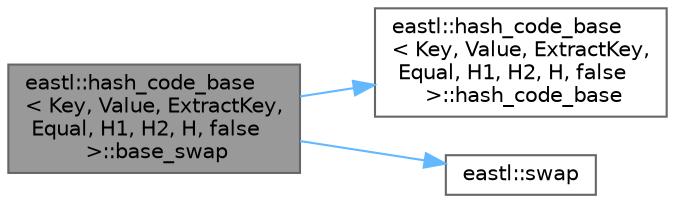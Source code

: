 digraph "eastl::hash_code_base&lt; Key, Value, ExtractKey, Equal, H1, H2, H, false &gt;::base_swap"
{
 // LATEX_PDF_SIZE
  bgcolor="transparent";
  edge [fontname=Helvetica,fontsize=10,labelfontname=Helvetica,labelfontsize=10];
  node [fontname=Helvetica,fontsize=10,shape=box,height=0.2,width=0.4];
  rankdir="LR";
  Node1 [id="Node000001",label="eastl::hash_code_base\l\< Key, Value, ExtractKey,\l Equal, H1, H2, H, false\l \>::base_swap",height=0.2,width=0.4,color="gray40", fillcolor="grey60", style="filled", fontcolor="black",tooltip=" "];
  Node1 -> Node2 [id="edge3_Node000001_Node000002",color="steelblue1",style="solid",tooltip=" "];
  Node2 [id="Node000002",label="eastl::hash_code_base\l\< Key, Value, ExtractKey,\l Equal, H1, H2, H, false\l \>::hash_code_base",height=0.2,width=0.4,color="grey40", fillcolor="white", style="filled",URL="$structeastl_1_1hash__code__base_3_01_key_00_01_value_00_01_extract_key_00_01_equal_00_01_h1_00_01_h2_00_01_h_00_01false_01_4.html#a4e06e34f760524f7d7fae1049f39721f",tooltip=" "];
  Node1 -> Node3 [id="edge4_Node000001_Node000003",color="steelblue1",style="solid",tooltip=" "];
  Node3 [id="Node000003",label="eastl::swap",height=0.2,width=0.4,color="grey40", fillcolor="white", style="filled",URL="$namespaceeastl.html#a98898432a5e178e354c5af6abeb58f8b",tooltip=" "];
}
